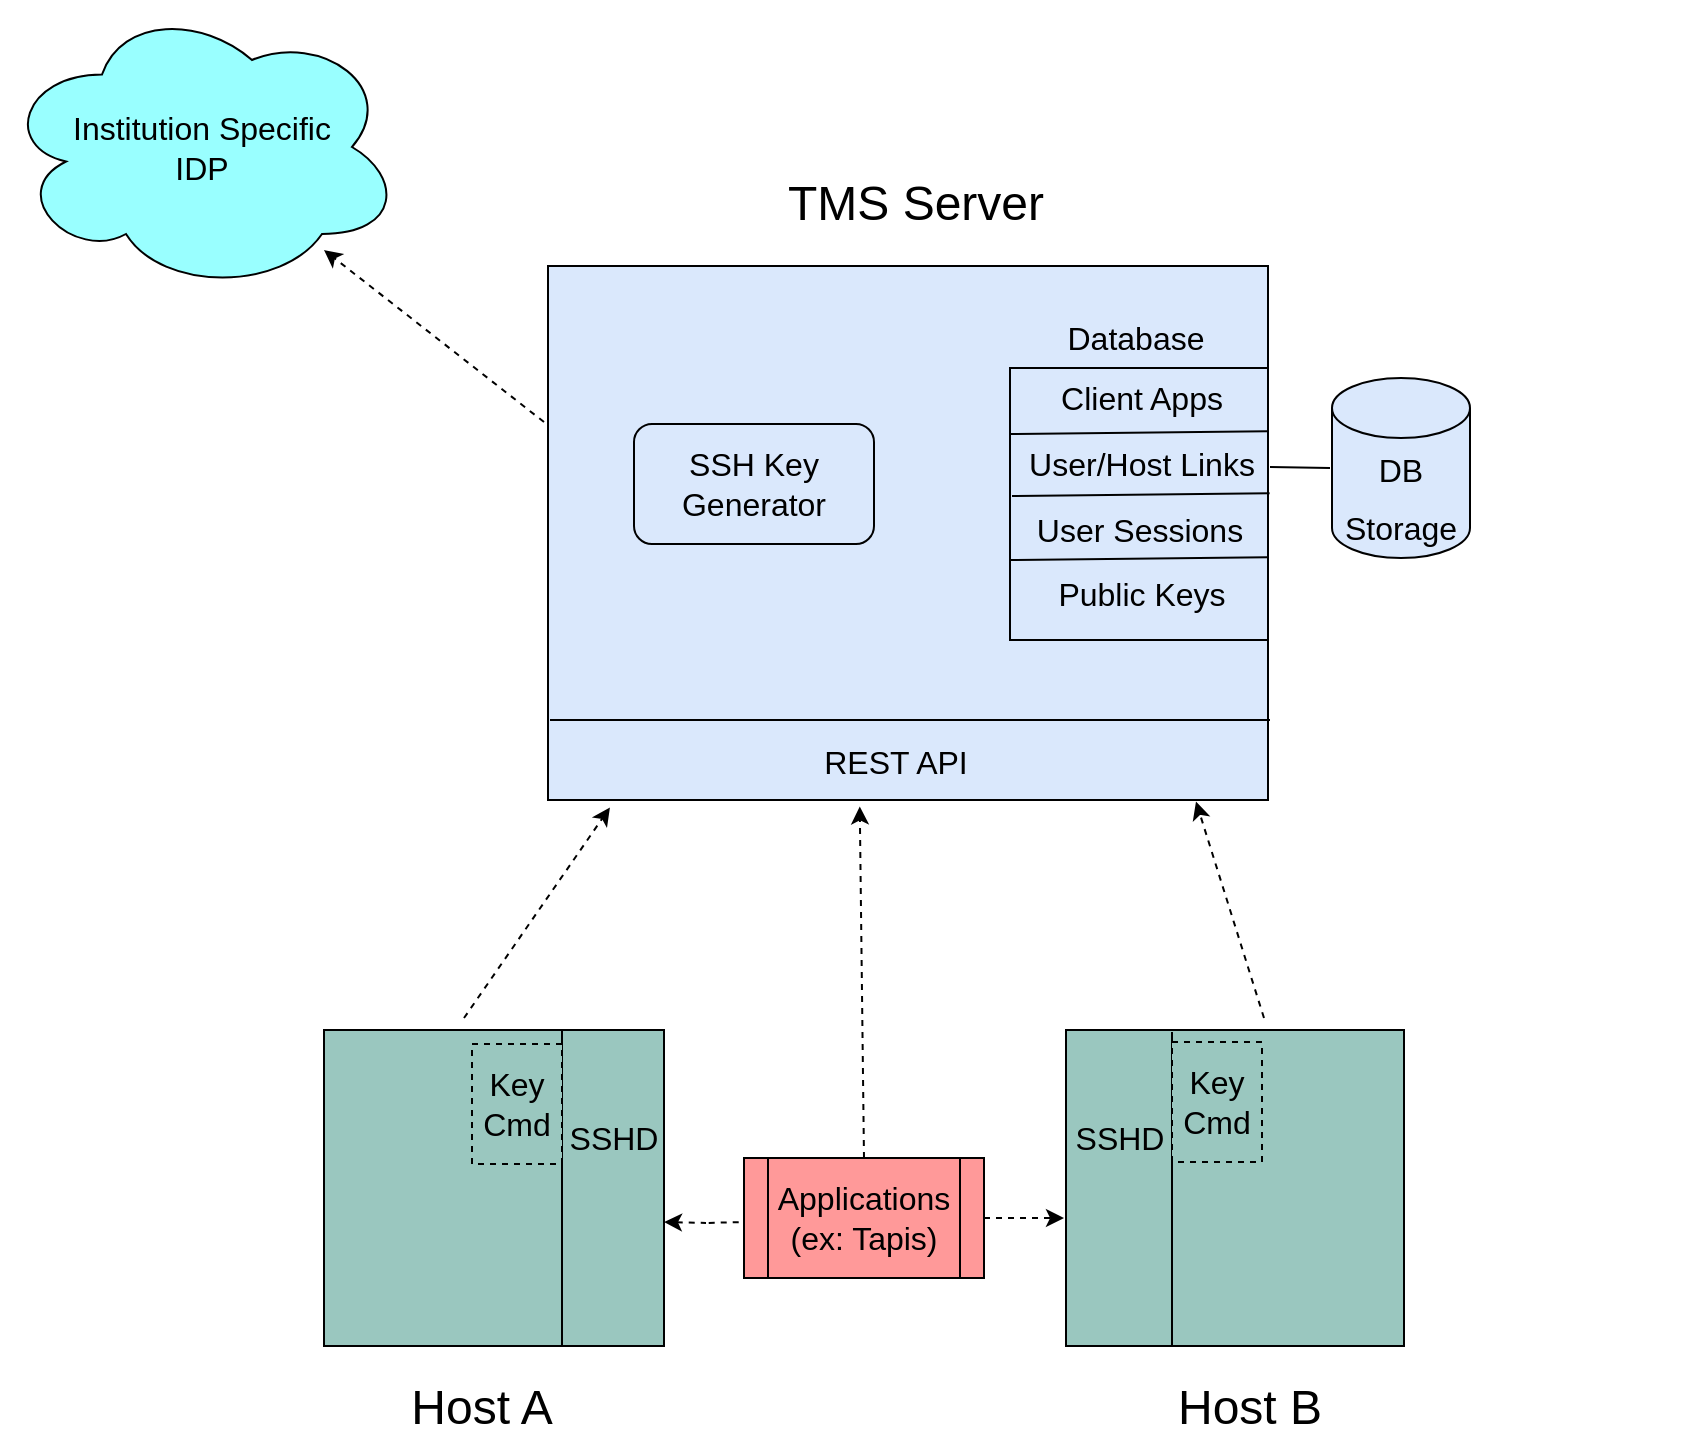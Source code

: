 <mxfile version="19.0.3" type="device"><diagram id="WpvKKH9HeB1tczCp6Pwm" name="Page-1"><mxGraphModel dx="1087" dy="863" grid="1" gridSize="10" guides="1" tooltips="1" connect="1" arrows="1" fold="1" page="1" pageScale="1" pageWidth="850" pageHeight="1100" math="0" shadow="0"><root><mxCell id="0"/><mxCell id="1" parent="0"/><mxCell id="IGpCKF3A0UQ8tM0hyOvl-1" value="" style="rounded=0;whiteSpace=wrap;html=1;fillColor=#DAE8FC;" parent="1" vertex="1"><mxGeometry x="302" y="190" width="360" height="267" as="geometry"/></mxCell><mxCell id="IGpCKF3A0UQ8tM0hyOvl-41" value="" style="edgeStyle=orthogonalEdgeStyle;rounded=0;orthogonalLoop=1;jettySize=auto;html=1;dashed=1;fontSize=16;startArrow=classic;startFill=1;endArrow=none;endFill=0;" parent="1" edge="1"><mxGeometry relative="1" as="geometry"><mxPoint x="360" y="668" as="sourcePoint"/><mxPoint x="400" y="668" as="targetPoint"/></mxGeometry></mxCell><mxCell id="IGpCKF3A0UQ8tM0hyOvl-2" value="" style="rounded=0;whiteSpace=wrap;html=1;fillColor=#9AC7BF;" parent="1" vertex="1"><mxGeometry x="190" y="572" width="170" height="158" as="geometry"/></mxCell><mxCell id="IGpCKF3A0UQ8tM0hyOvl-3" value="" style="rounded=0;whiteSpace=wrap;html=1;fillColor=#9AC7BF;" parent="1" vertex="1"><mxGeometry x="561" y="572" width="169" height="158" as="geometry"/></mxCell><mxCell id="IGpCKF3A0UQ8tM0hyOvl-4" value="&lt;font style=&quot;font-size: 24px;&quot;&gt;TMS Server&lt;/font&gt;" style="text;html=1;strokeColor=none;fillColor=none;align=center;verticalAlign=middle;whiteSpace=wrap;rounded=0;" parent="1" vertex="1"><mxGeometry x="406" y="143" width="160" height="32" as="geometry"/></mxCell><mxCell id="IGpCKF3A0UQ8tM0hyOvl-5" value="&lt;font style=&quot;font-size: 24px;&quot;&gt;Host B&lt;/font&gt;" style="text;html=1;strokeColor=none;fillColor=none;align=center;verticalAlign=middle;whiteSpace=wrap;rounded=0;" parent="1" vertex="1"><mxGeometry x="573" y="744" width="160" height="33" as="geometry"/></mxCell><mxCell id="IGpCKF3A0UQ8tM0hyOvl-6" value="&lt;font style=&quot;font-size: 24px;&quot;&gt;Host A&lt;/font&gt;" style="text;html=1;strokeColor=none;fillColor=none;align=center;verticalAlign=middle;whiteSpace=wrap;rounded=0;" parent="1" vertex="1"><mxGeometry x="189" y="744" width="160" height="33" as="geometry"/></mxCell><mxCell id="IGpCKF3A0UQ8tM0hyOvl-7" value="&lt;font style=&quot;font-size: 16px;&quot;&gt;DB Storage&lt;/font&gt;" style="shape=cylinder3;whiteSpace=wrap;html=1;boundedLbl=1;backgroundOutline=1;size=15;fontSize=24;fillColor=#DAE8FC;" parent="1" vertex="1"><mxGeometry x="694" y="246" width="69" height="90" as="geometry"/></mxCell><mxCell id="IGpCKF3A0UQ8tM0hyOvl-10" value="" style="endArrow=none;html=1;rounded=0;fontSize=16;" parent="1" edge="1"><mxGeometry width="50" height="50" relative="1" as="geometry"><mxPoint x="663" y="290.5" as="sourcePoint"/><mxPoint x="693" y="291" as="targetPoint"/></mxGeometry></mxCell><mxCell id="IGpCKF3A0UQ8tM0hyOvl-12" value="" style="rounded=0;whiteSpace=wrap;html=1;fontSize=16;fillColor=#DAE8FC;" parent="1" vertex="1"><mxGeometry x="533" y="241" width="129" height="136" as="geometry"/></mxCell><mxCell id="IGpCKF3A0UQ8tM0hyOvl-13" value="User/Host Links" style="text;html=1;strokeColor=none;fillColor=none;align=center;verticalAlign=middle;whiteSpace=wrap;rounded=0;fontSize=16;" parent="1" vertex="1"><mxGeometry x="529" y="274" width="140" height="30" as="geometry"/></mxCell><mxCell id="IGpCKF3A0UQ8tM0hyOvl-15" value="Client Apps" style="text;html=1;strokeColor=none;fillColor=none;align=center;verticalAlign=middle;whiteSpace=wrap;rounded=0;fontSize=16;" parent="1" vertex="1"><mxGeometry x="529" y="241" width="140" height="30" as="geometry"/></mxCell><mxCell id="IGpCKF3A0UQ8tM0hyOvl-16" value="User Sessions" style="text;html=1;strokeColor=none;fillColor=none;align=center;verticalAlign=middle;whiteSpace=wrap;rounded=0;fontSize=16;" parent="1" vertex="1"><mxGeometry x="528" y="307" width="140" height="30" as="geometry"/></mxCell><mxCell id="IGpCKF3A0UQ8tM0hyOvl-17" value="Public Keys" style="text;html=1;strokeColor=none;fillColor=none;align=center;verticalAlign=middle;whiteSpace=wrap;rounded=0;fontSize=16;" parent="1" vertex="1"><mxGeometry x="529" y="340" width="140" height="27" as="geometry"/></mxCell><mxCell id="IGpCKF3A0UQ8tM0hyOvl-18" value="" style="endArrow=none;html=1;rounded=0;fontSize=16;entryX=0.92;entryY=-0.045;entryDx=0;entryDy=0;entryPerimeter=0;exitX=0;exitY=0;exitDx=0;exitDy=0;" parent="1" edge="1"><mxGeometry width="50" height="50" relative="1" as="geometry"><mxPoint x="533" y="274" as="sourcePoint"/><mxPoint x="661.8" y="272.65" as="targetPoint"/></mxGeometry></mxCell><mxCell id="IGpCKF3A0UQ8tM0hyOvl-19" value="" style="endArrow=none;html=1;rounded=0;fontSize=16;entryX=0.92;entryY=-0.045;entryDx=0;entryDy=0;entryPerimeter=0;exitX=0;exitY=0;exitDx=0;exitDy=0;" parent="1" edge="1"><mxGeometry width="50" height="50" relative="1" as="geometry"><mxPoint x="534" y="305" as="sourcePoint"/><mxPoint x="662.8" y="303.65" as="targetPoint"/></mxGeometry></mxCell><mxCell id="IGpCKF3A0UQ8tM0hyOvl-20" value="" style="endArrow=none;html=1;rounded=0;fontSize=16;entryX=0.92;entryY=-0.045;entryDx=0;entryDy=0;entryPerimeter=0;exitX=0;exitY=0;exitDx=0;exitDy=0;" parent="1" edge="1"><mxGeometry width="50" height="50" relative="1" as="geometry"><mxPoint x="533" y="337" as="sourcePoint"/><mxPoint x="661.8" y="335.65" as="targetPoint"/></mxGeometry></mxCell><mxCell id="IGpCKF3A0UQ8tM0hyOvl-22" value="Database" style="text;html=1;strokeColor=none;fillColor=none;align=center;verticalAlign=middle;whiteSpace=wrap;rounded=0;fontSize=16;" parent="1" vertex="1"><mxGeometry x="566" y="211" width="60" height="30" as="geometry"/></mxCell><mxCell id="IGpCKF3A0UQ8tM0hyOvl-24" value="" style="endArrow=none;html=1;rounded=0;fontSize=16;" parent="1" edge="1"><mxGeometry width="50" height="50" relative="1" as="geometry"><mxPoint x="303" y="417" as="sourcePoint"/><mxPoint x="663" y="417" as="targetPoint"/></mxGeometry></mxCell><mxCell id="IGpCKF3A0UQ8tM0hyOvl-26" value="REST API" style="text;html=1;strokeColor=none;fillColor=none;align=center;verticalAlign=middle;whiteSpace=wrap;rounded=0;fontSize=16;" parent="1" vertex="1"><mxGeometry x="416" y="423" width="120" height="30" as="geometry"/></mxCell><mxCell id="IGpCKF3A0UQ8tM0hyOvl-29" value="SSH Key Generator" style="rounded=1;whiteSpace=wrap;html=1;fontSize=16;fillColor=#DAE8FC;" parent="1" vertex="1"><mxGeometry x="345" y="269" width="120" height="60" as="geometry"/></mxCell><mxCell id="IGpCKF3A0UQ8tM0hyOvl-31" value="Institution Specific &lt;br&gt;IDP" style="ellipse;shape=cloud;whiteSpace=wrap;html=1;fontSize=16;fillColor=#99FFFF;" parent="1" vertex="1"><mxGeometry x="29" y="58" width="200" height="145" as="geometry"/></mxCell><mxCell id="IGpCKF3A0UQ8tM0hyOvl-33" value="" style="endArrow=classic;html=1;rounded=0;fontSize=16;dashed=1;" parent="1" edge="1"><mxGeometry width="50" height="50" relative="1" as="geometry"><mxPoint x="300" y="268" as="sourcePoint"/><mxPoint x="190" y="182" as="targetPoint"/></mxGeometry></mxCell><mxCell id="IGpCKF3A0UQ8tM0hyOvl-34" value="" style="endArrow=classic;html=1;rounded=0;fontSize=16;entryX=0.086;entryY=1.014;entryDx=0;entryDy=0;entryPerimeter=0;dashed=1;" parent="1" target="IGpCKF3A0UQ8tM0hyOvl-1" edge="1"><mxGeometry width="50" height="50" relative="1" as="geometry"><mxPoint x="260" y="566" as="sourcePoint"/><mxPoint x="180" y="408" as="targetPoint"/></mxGeometry></mxCell><mxCell id="IGpCKF3A0UQ8tM0hyOvl-35" value="" style="endArrow=classic;html=1;rounded=0;fontSize=16;entryX=0.9;entryY=1.003;entryDx=0;entryDy=0;entryPerimeter=0;dashed=1;" parent="1" edge="1" target="IGpCKF3A0UQ8tM0hyOvl-1"><mxGeometry width="50" height="50" relative="1" as="geometry"><mxPoint x="660" y="566" as="sourcePoint"/><mxPoint x="619.96" y="440.634" as="targetPoint"/></mxGeometry></mxCell><mxCell id="IGpCKF3A0UQ8tM0hyOvl-36" value="Applications&lt;br&gt;(ex: Tapis)" style="shape=process;whiteSpace=wrap;html=1;backgroundOutline=1;fontSize=16;fillColor=#FF9999;" parent="1" vertex="1"><mxGeometry x="400" y="636" width="120" height="60" as="geometry"/></mxCell><mxCell id="IGpCKF3A0UQ8tM0hyOvl-37" value="" style="endArrow=classic;html=1;rounded=0;fontSize=16;dashed=1;entryX=0.433;entryY=1.012;entryDx=0;entryDy=0;entryPerimeter=0;exitX=0.5;exitY=0;exitDx=0;exitDy=0;" parent="1" source="IGpCKF3A0UQ8tM0hyOvl-36" target="IGpCKF3A0UQ8tM0hyOvl-1" edge="1"><mxGeometry width="50" height="50" relative="1" as="geometry"><mxPoint x="460" y="636" as="sourcePoint"/><mxPoint x="300" y="426" as="targetPoint"/></mxGeometry></mxCell><mxCell id="IGpCKF3A0UQ8tM0hyOvl-39" value="" style="endArrow=classic;html=1;rounded=0;fontSize=16;dashed=1;exitX=1;exitY=0.5;exitDx=0;exitDy=0;" parent="1" source="IGpCKF3A0UQ8tM0hyOvl-36" edge="1"><mxGeometry width="50" height="50" relative="1" as="geometry"><mxPoint x="270" y="609" as="sourcePoint"/><mxPoint x="560" y="666" as="targetPoint"/></mxGeometry></mxCell><mxCell id="IGpCKF3A0UQ8tM0hyOvl-53" value="" style="endArrow=none;html=1;rounded=0;fontSize=16;entryX=0.75;entryY=0;entryDx=0;entryDy=0;" parent="1" edge="1"><mxGeometry width="50" height="50" relative="1" as="geometry"><mxPoint x="309" y="730" as="sourcePoint"/><mxPoint x="309" y="572" as="targetPoint"/></mxGeometry></mxCell><mxCell id="IGpCKF3A0UQ8tM0hyOvl-54" value="SSHD" style="text;html=1;strokeColor=none;fillColor=none;align=center;verticalAlign=middle;whiteSpace=wrap;rounded=0;fontSize=16;" parent="1" vertex="1"><mxGeometry x="305" y="611" width="60" height="30" as="geometry"/></mxCell><mxCell id="IGpCKF3A0UQ8tM0hyOvl-58" value="" style="endArrow=none;html=1;rounded=0;fontSize=16;entryX=0.75;entryY=0;entryDx=0;entryDy=0;" parent="1" edge="1"><mxGeometry width="50" height="50" relative="1" as="geometry"><mxPoint x="614" y="730" as="sourcePoint"/><mxPoint x="614" y="573" as="targetPoint"/></mxGeometry></mxCell><mxCell id="IGpCKF3A0UQ8tM0hyOvl-59" value="SSHD" style="text;html=1;strokeColor=none;fillColor=none;align=center;verticalAlign=middle;whiteSpace=wrap;rounded=0;fontSize=16;" parent="1" vertex="1"><mxGeometry x="558" y="611" width="60" height="30" as="geometry"/></mxCell><mxCell id="IGpCKF3A0UQ8tM0hyOvl-65" value="Key Cmd" style="rounded=0;whiteSpace=wrap;html=1;fontSize=16;fillColor=#9AC7BF;rotation=0;dashed=1;" parent="1" vertex="1"><mxGeometry x="264" y="579" width="45" height="60" as="geometry"/></mxCell><mxCell id="IGpCKF3A0UQ8tM0hyOvl-66" value="Key Cmd" style="rounded=0;whiteSpace=wrap;html=1;fontSize=16;fillColor=#9AC7BF;rotation=0;dashed=1;" parent="1" vertex="1"><mxGeometry x="614" y="578" width="45" height="60" as="geometry"/></mxCell><mxCell id="58YY4k0L1FFDZxhIdJkA-3" value="" style="endArrow=none;dashed=1;html=1;rounded=0;fillColor=#dae8fc;strokeColor=#FFFFFF;" parent="1" edge="1"><mxGeometry width="50" height="50" relative="1" as="geometry"><mxPoint x="878" y="780" as="sourcePoint"/><mxPoint x="878" y="100" as="targetPoint"/></mxGeometry></mxCell></root></mxGraphModel></diagram></mxfile>